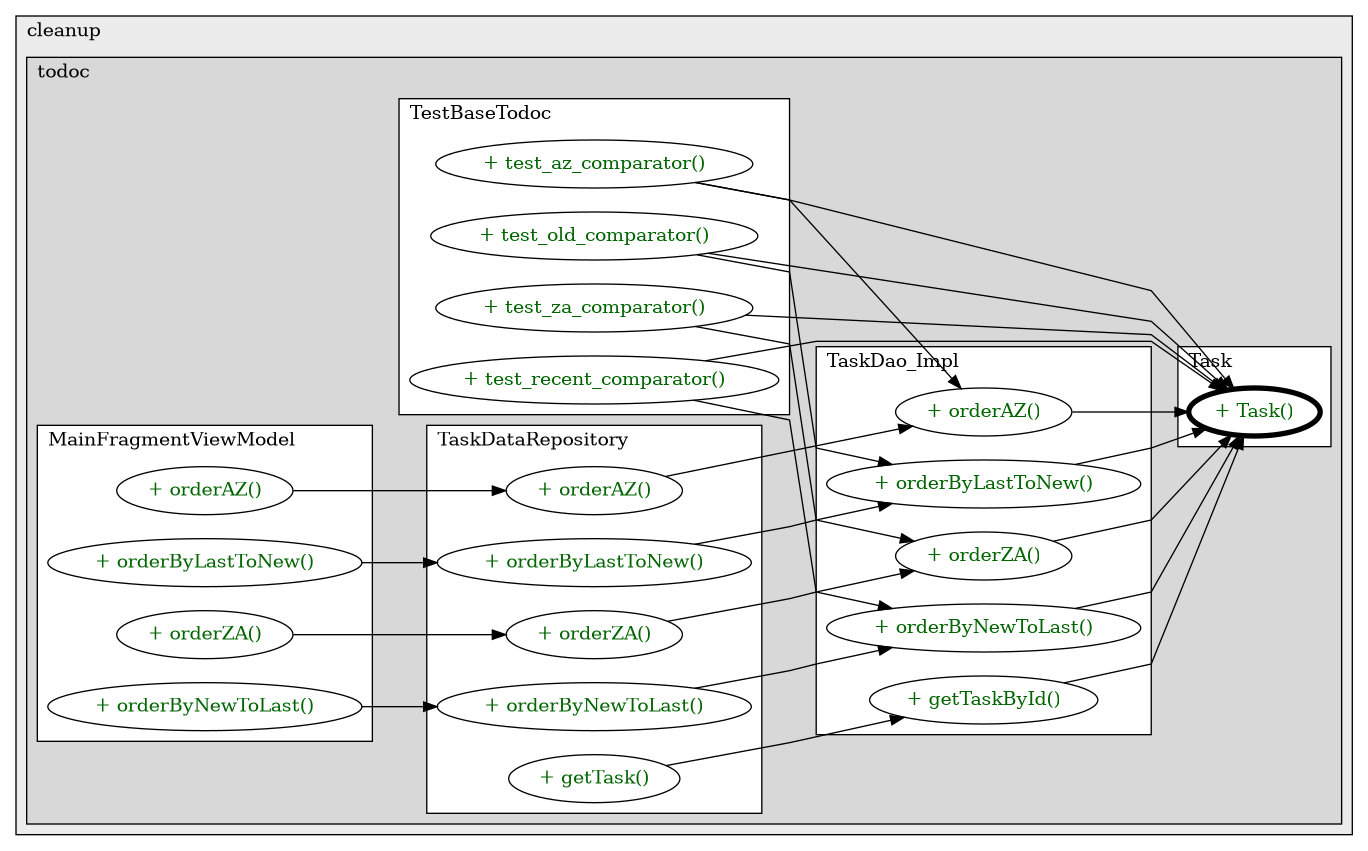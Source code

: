 @startuml

/' diagram meta data start
config=CallConfiguration;
{
  "rootMethod": "com.cleanup.todoc.models.Task#Task(long,long,String,long)",
  "projectClassification": {
    "searchMode": "OpenProject", // OpenProject, AllProjects
    "includedProjects": "",
    "pathEndKeywords": "*.impl",
    "isClientPath": "",
    "isClientName": "",
    "isTestPath": "",
    "isTestName": "",
    "isMappingPath": "",
    "isMappingName": "",
    "isDataAccessPath": "",
    "isDataAccessName": "",
    "isDataStructurePath": "",
    "isDataStructureName": "",
    "isInterfaceStructuresPath": "",
    "isInterfaceStructuresName": "",
    "isEntryPointPath": "",
    "isEntryPointName": "",
    "treatFinalFieldsAsMandatory": false
  },
  "graphRestriction": {
    "classPackageExcludeFilter": "",
    "classPackageIncludeFilter": "",
    "classNameExcludeFilter": "",
    "classNameIncludeFilter": "",
    "methodNameExcludeFilter": "",
    "methodNameIncludeFilter": "",
    "removeByInheritance": "", // inheritance/annotation based filtering is done in a second step
    "removeByAnnotation": "",
    "removeByClassPackage": "", // cleanup the graph after inheritance/annotation based filtering is done
    "removeByClassName": "",
    "cutMappings": false,
    "cutEnum": true,
    "cutTests": true,
    "cutClient": true,
    "cutDataAccess": true,
    "cutInterfaceStructures": true,
    "cutDataStructures": true,
    "cutGetterAndSetter": true,
    "cutConstructors": true
  },
  "graphTraversal": {
    "forwardDepth": 3,
    "backwardDepth": 3,
    "classPackageExcludeFilter": "",
    "classPackageIncludeFilter": "",
    "classNameExcludeFilter": "",
    "classNameIncludeFilter": "",
    "methodNameExcludeFilter": "",
    "methodNameIncludeFilter": "",
    "hideMappings": false,
    "hideDataStructures": false,
    "hidePrivateMethods": true,
    "hideInterfaceCalls": true, // indirection: implementation -> interface (is hidden) -> implementation
    "onlyShowApplicationEntryPoints": false, // root node is included
    "useMethodCallsForStructureDiagram": "ForwardOnly" // ForwardOnly, BothDirections, No
  },
  "details": {
    "aggregation": "GroupByClass", // ByClass, GroupByClass, None
    "showMethodParametersTypes": false,
    "showMethodParametersNames": false,
    "showMethodReturnType": false,
    "showPackageLevels": 2,
    "showCallOrder": false,
    "edgeMode": "MethodsOnly", // TypesOnly, MethodsOnly, TypesAndMethods, MethodsAndDirectTypeUsage
    "showDetailedClassStructure": false
  },
  "rootClass": "com.cleanup.todoc.models.Task",
  "extensionCallbackMethod": "" // qualified.class.name#methodName - signature: public static String method(String)
}
diagram meta data end '/



digraph g {
    rankdir="LR"
    splines=polyline
    

'nodes 
subgraph cluster_856774308 { 
   	label=cleanup
	labeljust=l
	fillcolor="#ececec"
	style=filled
   
   subgraph cluster_1925994771 { 
   	label=todoc
	labeljust=l
	fillcolor="#d8d8d8"
	style=filled
   
   subgraph cluster_1168105629 { 
   	label=TaskDao_Impl
	labeljust=l
	fillcolor=white
	style=filled
   
   TaskDao_Impl1426069251XXXgetTaskById2374300[
	label="+ getTaskById()"
	style=filled
	fillcolor=white
	tooltip="TaskDao_Impl

null"
	fontcolor=darkgreen
];

TaskDao_Impl1426069251XXXorderAZ0[
	label="+ orderAZ()"
	style=filled
	fillcolor=white
	tooltip="TaskDao_Impl

null"
	fontcolor=darkgreen
];

TaskDao_Impl1426069251XXXorderByLastToNew0[
	label="+ orderByLastToNew()"
	style=filled
	fillcolor=white
	tooltip="TaskDao_Impl

null"
	fontcolor=darkgreen
];

TaskDao_Impl1426069251XXXorderByNewToLast0[
	label="+ orderByNewToLast()"
	style=filled
	fillcolor=white
	tooltip="TaskDao_Impl

null"
	fontcolor=darkgreen
];

TaskDao_Impl1426069251XXXorderZA0[
	label="+ orderZA()"
	style=filled
	fillcolor=white
	tooltip="TaskDao_Impl

null"
	fontcolor=darkgreen
];
} 

subgraph cluster_1264248799 { 
   	label=Task
	labeljust=l
	fillcolor=white
	style=filled
   
   Task2050372082XXXTask1163692865[
	label="+ Task()"
	style=filled
	fillcolor=white
	tooltip="Task

&#10;  Instantiates a new Task.&#10; &#10;  @param idthe unique identifier of the task to set&#10;  @param projectId the unique identifier of the project associated to the task to set&#10;  @param name the name of the task to set&#10;  @param creationTimestamp the timestamp when the task has been created to set&#10; "
	penwidth=4
	fontcolor=darkgreen
];
} 

subgraph cluster_1325368178 { 
   	label=TestBaseTodoc
	labeljust=l
	fillcolor=white
	style=filled
   
   TestBaseTodoc1258479462XXXtest_az_comparator0[
	label="+ test_az_comparator()"
	style=filled
	fillcolor=white
	tooltip="TestBaseTodoc

null"
	fontcolor=darkgreen
];

TestBaseTodoc1258479462XXXtest_old_comparator0[
	label="+ test_old_comparator()"
	style=filled
	fillcolor=white
	tooltip="TestBaseTodoc

null"
	fontcolor=darkgreen
];

TestBaseTodoc1258479462XXXtest_recent_comparator0[
	label="+ test_recent_comparator()"
	style=filled
	fillcolor=white
	tooltip="TestBaseTodoc

null"
	fontcolor=darkgreen
];

TestBaseTodoc1258479462XXXtest_za_comparator0[
	label="+ test_za_comparator()"
	style=filled
	fillcolor=white
	tooltip="TestBaseTodoc

null"
	fontcolor=darkgreen
];
} 

subgraph cluster_1606619991 { 
   	label=TaskDataRepository
	labeljust=l
	fillcolor=white
	style=filled
   
   TaskDataRepository1295645968XXXgetTask2374300[
	label="+ getTask()"
	style=filled
	fillcolor=white
	tooltip="TaskDataRepository

null"
	fontcolor=darkgreen
];

TaskDataRepository1295645968XXXorderAZ0[
	label="+ orderAZ()"
	style=filled
	fillcolor=white
	tooltip="TaskDataRepository

null"
	fontcolor=darkgreen
];

TaskDataRepository1295645968XXXorderByLastToNew0[
	label="+ orderByLastToNew()"
	style=filled
	fillcolor=white
	tooltip="TaskDataRepository

null"
	fontcolor=darkgreen
];

TaskDataRepository1295645968XXXorderByNewToLast0[
	label="+ orderByNewToLast()"
	style=filled
	fillcolor=white
	tooltip="TaskDataRepository

null"
	fontcolor=darkgreen
];

TaskDataRepository1295645968XXXorderZA0[
	label="+ orderZA()"
	style=filled
	fillcolor=white
	tooltip="TaskDataRepository

null"
	fontcolor=darkgreen
];
} 

subgraph cluster_2009645033 { 
   	label=MainFragmentViewModel
	labeljust=l
	fillcolor=white
	style=filled
   
   MainFragmentViewModel592173596XXXorderAZ0[
	label="+ orderAZ()"
	style=filled
	fillcolor=white
	tooltip="MainFragmentViewModel

null"
	fontcolor=darkgreen
];

MainFragmentViewModel592173596XXXorderByLastToNew0[
	label="+ orderByLastToNew()"
	style=filled
	fillcolor=white
	tooltip="MainFragmentViewModel

null"
	fontcolor=darkgreen
];

MainFragmentViewModel592173596XXXorderByNewToLast0[
	label="+ orderByNewToLast()"
	style=filled
	fillcolor=white
	tooltip="MainFragmentViewModel

null"
	fontcolor=darkgreen
];

MainFragmentViewModel592173596XXXorderZA0[
	label="+ orderZA()"
	style=filled
	fillcolor=white
	tooltip="MainFragmentViewModel

null"
	fontcolor=darkgreen
];
} 
} 
} 

'edges    
MainFragmentViewModel592173596XXXorderAZ0 -> TaskDataRepository1295645968XXXorderAZ0;
MainFragmentViewModel592173596XXXorderByLastToNew0 -> TaskDataRepository1295645968XXXorderByLastToNew0;
MainFragmentViewModel592173596XXXorderByNewToLast0 -> TaskDataRepository1295645968XXXorderByNewToLast0;
MainFragmentViewModel592173596XXXorderZA0 -> TaskDataRepository1295645968XXXorderZA0;
TaskDao_Impl1426069251XXXgetTaskById2374300 -> Task2050372082XXXTask1163692865;
TaskDao_Impl1426069251XXXorderAZ0 -> Task2050372082XXXTask1163692865;
TaskDao_Impl1426069251XXXorderByLastToNew0 -> Task2050372082XXXTask1163692865;
TaskDao_Impl1426069251XXXorderByNewToLast0 -> Task2050372082XXXTask1163692865;
TaskDao_Impl1426069251XXXorderZA0 -> Task2050372082XXXTask1163692865;
TaskDataRepository1295645968XXXgetTask2374300 -> TaskDao_Impl1426069251XXXgetTaskById2374300;
TaskDataRepository1295645968XXXorderAZ0 -> TaskDao_Impl1426069251XXXorderAZ0;
TaskDataRepository1295645968XXXorderByLastToNew0 -> TaskDao_Impl1426069251XXXorderByLastToNew0;
TaskDataRepository1295645968XXXorderByNewToLast0 -> TaskDao_Impl1426069251XXXorderByNewToLast0;
TaskDataRepository1295645968XXXorderZA0 -> TaskDao_Impl1426069251XXXorderZA0;
TestBaseTodoc1258479462XXXtest_az_comparator0 -> Task2050372082XXXTask1163692865;
TestBaseTodoc1258479462XXXtest_az_comparator0 -> TaskDao_Impl1426069251XXXorderAZ0;
TestBaseTodoc1258479462XXXtest_old_comparator0 -> Task2050372082XXXTask1163692865;
TestBaseTodoc1258479462XXXtest_old_comparator0 -> TaskDao_Impl1426069251XXXorderByLastToNew0;
TestBaseTodoc1258479462XXXtest_recent_comparator0 -> Task2050372082XXXTask1163692865;
TestBaseTodoc1258479462XXXtest_recent_comparator0 -> TaskDao_Impl1426069251XXXorderByNewToLast0;
TestBaseTodoc1258479462XXXtest_za_comparator0 -> Task2050372082XXXTask1163692865;
TestBaseTodoc1258479462XXXtest_za_comparator0 -> TaskDao_Impl1426069251XXXorderZA0;
    
}
@enduml